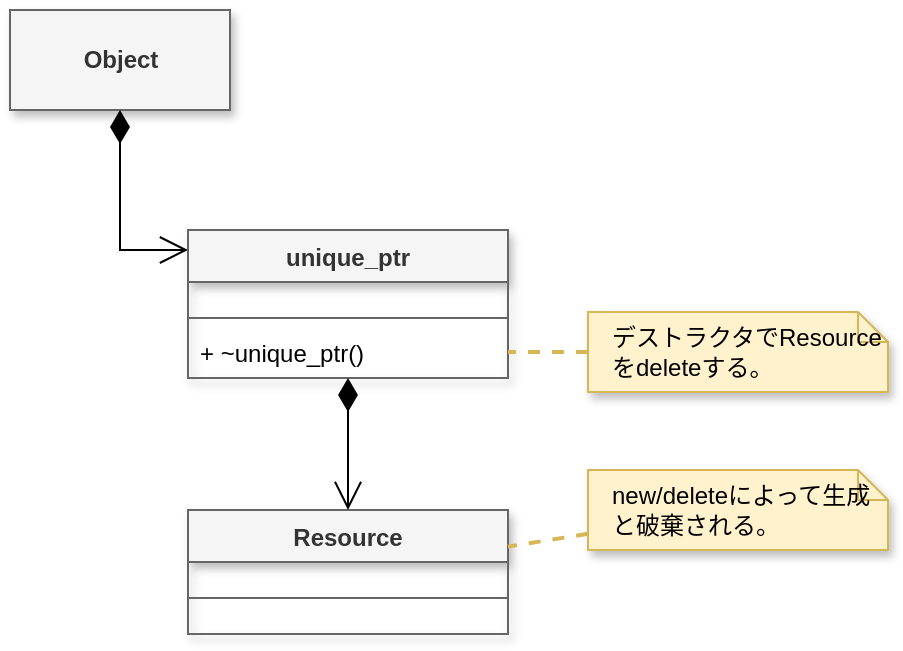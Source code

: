 <mxfile version="20.3.0" type="device" pages="2"><diagram id="ZQuvwnmQzBJbDHGBHwe2" name="ページ1"><mxGraphModel dx="970" dy="547" grid="1" gridSize="10" guides="1" tooltips="1" connect="1" arrows="1" fold="1" page="1" pageScale="1" pageWidth="827" pageHeight="1169" math="0" shadow="0"><root><mxCell id="0"/><mxCell id="1" parent="0"/><mxCell id="ETpIRYCHLrDY0sgA_MiF-39" value="Resource" style="swimlane;fontStyle=1;align=center;verticalAlign=top;childLayout=stackLayout;horizontal=1;startSize=26;horizontalStack=0;resizeParent=1;resizeParentMax=0;resizeLast=0;collapsible=1;marginBottom=0;fillColor=#f5f5f5;fontColor=#333333;strokeColor=#666666;shadow=1;" parent="1" vertex="1"><mxGeometry x="239" y="380" width="160" height="62" as="geometry"/></mxCell><mxCell id="ETpIRYCHLrDY0sgA_MiF-43" value="" style="text;strokeColor=none;fillColor=none;align=left;verticalAlign=middle;spacingTop=-1;spacingLeft=4;spacingRight=4;rotatable=0;labelPosition=right;points=[];portConstraint=eastwest;shadow=1;html=0;" parent="ETpIRYCHLrDY0sgA_MiF-39" vertex="1"><mxGeometry y="26" width="160" height="14" as="geometry"/></mxCell><mxCell id="ETpIRYCHLrDY0sgA_MiF-41" value="" style="line;strokeWidth=1;fillColor=none;align=left;verticalAlign=middle;spacingTop=-1;spacingLeft=3;spacingRight=3;rotatable=0;labelPosition=right;points=[];portConstraint=eastwest;strokeColor=inherit;" parent="ETpIRYCHLrDY0sgA_MiF-39" vertex="1"><mxGeometry y="40" width="160" height="8" as="geometry"/></mxCell><mxCell id="OZW2NMWopBwIlpdtVsmm-1" value="" style="text;strokeColor=none;fillColor=none;align=left;verticalAlign=middle;spacingTop=-1;spacingLeft=4;spacingRight=4;rotatable=0;labelPosition=right;points=[];portConstraint=eastwest;shadow=1;html=0;" vertex="1" parent="ETpIRYCHLrDY0sgA_MiF-39"><mxGeometry y="48" width="160" height="14" as="geometry"/></mxCell><mxCell id="OZW2NMWopBwIlpdtVsmm-2" value="unique_ptr" style="swimlane;fontStyle=1;align=center;verticalAlign=top;childLayout=stackLayout;horizontal=1;startSize=26;horizontalStack=0;resizeParent=1;resizeParentMax=0;resizeLast=0;collapsible=1;marginBottom=0;fillColor=#f5f5f5;fontColor=#333333;strokeColor=#666666;shadow=1;separatorColor=none;comic=0;enumerate=0;gradientColor=none;fillStyle=auto;" vertex="1" parent="1"><mxGeometry x="239" y="240" width="160" height="74" as="geometry"/></mxCell><mxCell id="OZW2NMWopBwIlpdtVsmm-3" value="" style="text;strokeColor=none;fillColor=none;align=left;verticalAlign=middle;spacingTop=-1;spacingLeft=4;spacingRight=4;rotatable=0;labelPosition=right;points=[];portConstraint=eastwest;shadow=1;html=0;" vertex="1" parent="OZW2NMWopBwIlpdtVsmm-2"><mxGeometry y="26" width="160" height="14" as="geometry"/></mxCell><mxCell id="OZW2NMWopBwIlpdtVsmm-4" value="" style="line;strokeWidth=1;fillColor=none;align=left;verticalAlign=middle;spacingTop=-1;spacingLeft=3;spacingRight=3;rotatable=0;labelPosition=right;points=[];portConstraint=eastwest;strokeColor=inherit;" vertex="1" parent="OZW2NMWopBwIlpdtVsmm-2"><mxGeometry y="40" width="160" height="8" as="geometry"/></mxCell><mxCell id="OZW2NMWopBwIlpdtVsmm-12" value="+ ~unique_ptr()" style="text;strokeColor=none;fillColor=none;align=left;verticalAlign=top;rounded=0;shadow=1;spacingLeft=4;spacingRight=4;" vertex="1" parent="OZW2NMWopBwIlpdtVsmm-2"><mxGeometry y="48" width="160" height="26" as="geometry"/></mxCell><mxCell id="OZW2NMWopBwIlpdtVsmm-6" value="" style="endArrow=open;html=1;endSize=12;startArrow=diamondThin;startSize=14;startFill=1;edgeStyle=orthogonalEdgeStyle;align=left;verticalAlign=bottom;rounded=0;" edge="1" parent="1" source="OZW2NMWopBwIlpdtVsmm-2" target="ETpIRYCHLrDY0sgA_MiF-39"><mxGeometry x="-1" y="3" relative="1" as="geometry"><mxPoint x="329" y="370" as="sourcePoint"/><mxPoint x="489" y="370" as="targetPoint"/></mxGeometry></mxCell><mxCell id="OZW2NMWopBwIlpdtVsmm-13" value="new/deleteによって生成と破棄される。" style="shape=note;size=15;align=left;spacingLeft=10;html=1;whiteSpace=wrap;shadow=1;fillColor=#fff2cc;strokeColor=#d6b656;" vertex="1" parent="1"><mxGeometry x="439" y="360" width="150" height="40" as="geometry"/></mxCell><mxCell id="OZW2NMWopBwIlpdtVsmm-14" value="" style="edgeStyle=none;endArrow=none;dashed=1;html=1;rounded=0;strokeWidth=2;fillColor=#fff2cc;strokeColor=#d6b656;" edge="1" source="OZW2NMWopBwIlpdtVsmm-13" parent="1" target="ETpIRYCHLrDY0sgA_MiF-39"><mxGeometry x="1" relative="1" as="geometry"><mxPoint x="489" y="390" as="targetPoint"/></mxGeometry></mxCell><mxCell id="Y9PxImIwpaVI0c-PGbX2-3" value="デストラクタでResourceをdeleteする。" style="shape=note;size=15;align=left;spacingLeft=10;html=1;whiteSpace=wrap;shadow=1;fillColor=#fff2cc;strokeColor=#d6b656;" vertex="1" parent="1"><mxGeometry x="439" y="281" width="150" height="40" as="geometry"/></mxCell><mxCell id="Y9PxImIwpaVI0c-PGbX2-4" value="" style="edgeStyle=none;endArrow=none;dashed=1;html=1;rounded=0;strokeWidth=2;fillColor=#fff2cc;strokeColor=#d6b656;entryX=1;entryY=0.5;entryDx=0;entryDy=0;" edge="1" source="Y9PxImIwpaVI0c-PGbX2-3" parent="1" target="OZW2NMWopBwIlpdtVsmm-12"><mxGeometry x="1" relative="1" as="geometry"><mxPoint x="589" y="307" as="targetPoint"/></mxGeometry></mxCell><mxCell id="yZ4A5FkDNESgOci31eer-1" value="Object" style="html=1;fillColor=#f5f5f5;strokeColor=#666666;fontStyle=1;shadow=1;fontColor=#333333;" vertex="1" parent="1"><mxGeometry x="150" y="130" width="110" height="50" as="geometry"/></mxCell><mxCell id="yZ4A5FkDNESgOci31eer-2" value="" style="endArrow=open;html=1;endSize=12;startArrow=diamondThin;startSize=14;startFill=1;edgeStyle=orthogonalEdgeStyle;align=left;verticalAlign=bottom;rounded=0;" edge="1" parent="1" source="yZ4A5FkDNESgOci31eer-1" target="OZW2NMWopBwIlpdtVsmm-2"><mxGeometry x="-1" y="3" relative="1" as="geometry"><mxPoint x="329" y="370" as="sourcePoint"/><mxPoint x="489" y="370" as="targetPoint"/><Array as="points"><mxPoint x="205" y="250"/></Array></mxGeometry></mxCell></root></mxGraphModel></diagram><diagram id="ku_08DzrndkoD6J5EfM9" name="ページ2"><mxGraphModel dx="1654" dy="933" grid="1" gridSize="10" guides="1" tooltips="1" connect="1" arrows="1" fold="1" page="1" pageScale="1" pageWidth="827" pageHeight="1169" math="0" shadow="0"><root><mxCell id="0"/><mxCell id="1" parent="0"/><mxCell id="s5P6tGCw6W92yFX4pJQb-1" value="Resource" style="swimlane;fontStyle=1;align=center;verticalAlign=top;childLayout=stackLayout;horizontal=1;startSize=26;horizontalStack=0;resizeParent=1;resizeParentMax=0;resizeLast=0;collapsible=1;marginBottom=0;fillColor=#f5f5f5;fontColor=#333333;strokeColor=#666666;shadow=1;" vertex="1" parent="1"><mxGeometry x="304" y="550" width="160" height="62" as="geometry"/></mxCell><mxCell id="s5P6tGCw6W92yFX4pJQb-2" value="" style="text;strokeColor=none;fillColor=none;align=left;verticalAlign=middle;spacingTop=-1;spacingLeft=4;spacingRight=4;rotatable=0;labelPosition=right;points=[];portConstraint=eastwest;shadow=1;html=0;" vertex="1" parent="s5P6tGCw6W92yFX4pJQb-1"><mxGeometry y="26" width="160" height="14" as="geometry"/></mxCell><mxCell id="s5P6tGCw6W92yFX4pJQb-3" value="" style="line;strokeWidth=1;fillColor=none;align=left;verticalAlign=middle;spacingTop=-1;spacingLeft=3;spacingRight=3;rotatable=0;labelPosition=right;points=[];portConstraint=eastwest;strokeColor=inherit;" vertex="1" parent="s5P6tGCw6W92yFX4pJQb-1"><mxGeometry y="40" width="160" height="8" as="geometry"/></mxCell><mxCell id="s5P6tGCw6W92yFX4pJQb-4" value="" style="text;strokeColor=none;fillColor=none;align=left;verticalAlign=middle;spacingTop=-1;spacingLeft=4;spacingRight=4;rotatable=0;labelPosition=right;points=[];portConstraint=eastwest;shadow=1;html=0;" vertex="1" parent="s5P6tGCw6W92yFX4pJQb-1"><mxGeometry y="48" width="160" height="14" as="geometry"/></mxCell><mxCell id="s5P6tGCw6W92yFX4pJQb-5" value="shared_ptr" style="swimlane;fontStyle=1;align=center;verticalAlign=top;childLayout=stackLayout;horizontal=1;startSize=26;horizontalStack=0;resizeParent=1;resizeParentMax=0;resizeLast=0;collapsible=1;marginBottom=0;fillColor=#f5f5f5;fontColor=#333333;strokeColor=#666666;shadow=1;" vertex="1" parent="1"><mxGeometry x="104" y="210" width="160" height="74" as="geometry"/></mxCell><mxCell id="s5P6tGCw6W92yFX4pJQb-6" value="" style="text;strokeColor=none;fillColor=none;align=left;verticalAlign=middle;spacingTop=-1;spacingLeft=4;spacingRight=4;rotatable=0;labelPosition=right;points=[];portConstraint=eastwest;shadow=1;html=0;" vertex="1" parent="s5P6tGCw6W92yFX4pJQb-5"><mxGeometry y="26" width="160" height="14" as="geometry"/></mxCell><mxCell id="s5P6tGCw6W92yFX4pJQb-7" value="" style="line;strokeWidth=1;fillColor=none;align=left;verticalAlign=middle;spacingTop=-1;spacingLeft=3;spacingRight=3;rotatable=0;labelPosition=right;points=[];portConstraint=eastwest;strokeColor=inherit;" vertex="1" parent="s5P6tGCw6W92yFX4pJQb-5"><mxGeometry y="40" width="160" height="8" as="geometry"/></mxCell><mxCell id="s5P6tGCw6W92yFX4pJQb-8" value="+ ~shared_ptr()" style="text;strokeColor=none;fillColor=none;align=left;verticalAlign=top;rounded=0;shadow=1;spacingLeft=4;spacingRight=4;" vertex="1" parent="s5P6tGCw6W92yFX4pJQb-5"><mxGeometry y="48" width="160" height="26" as="geometry"/></mxCell><mxCell id="s5P6tGCw6W92yFX4pJQb-9" value="" style="endArrow=open;html=1;endSize=12;startArrow=diamondThin;startSize=14;startFill=1;edgeStyle=orthogonalEdgeStyle;align=left;verticalAlign=bottom;rounded=0;" edge="1" parent="1" source="s5P6tGCw6W92yFX4pJQb-10" target="s5P6tGCw6W92yFX4pJQb-1"><mxGeometry x="-1" y="3" relative="1" as="geometry"><mxPoint x="284" y="490" as="sourcePoint"/><mxPoint x="544" y="510" as="targetPoint"/></mxGeometry></mxCell><mxCell id="s5P6tGCw6W92yFX4pJQb-10" value="shared_storage" style="swimlane;fontStyle=1;align=center;verticalAlign=top;childLayout=stackLayout;horizontal=1;startSize=26;horizontalStack=0;resizeParent=1;resizeParentMax=0;resizeLast=0;collapsible=1;marginBottom=0;fillColor=#f5f5f5;fontColor=#333333;strokeColor=#666666;shadow=1;" vertex="1" parent="1"><mxGeometry x="304" y="390" width="160" height="74" as="geometry"/></mxCell><mxCell id="s5P6tGCw6W92yFX4pJQb-11" value="" style="text;strokeColor=none;fillColor=none;align=left;verticalAlign=middle;spacingTop=-1;spacingLeft=4;spacingRight=4;rotatable=0;labelPosition=right;points=[];portConstraint=eastwest;shadow=1;html=0;" vertex="1" parent="s5P6tGCw6W92yFX4pJQb-10"><mxGeometry y="26" width="160" height="14" as="geometry"/></mxCell><mxCell id="s5P6tGCw6W92yFX4pJQb-12" value="" style="line;strokeWidth=1;fillColor=none;align=left;verticalAlign=middle;spacingTop=-1;spacingLeft=3;spacingRight=3;rotatable=0;labelPosition=right;points=[];portConstraint=eastwest;strokeColor=inherit;" vertex="1" parent="s5P6tGCw6W92yFX4pJQb-10"><mxGeometry y="40" width="160" height="8" as="geometry"/></mxCell><mxCell id="s5P6tGCw6W92yFX4pJQb-13" value="+ ~shared_ptr()" style="text;strokeColor=none;fillColor=none;align=left;verticalAlign=top;rounded=0;shadow=1;spacingLeft=4;spacingRight=4;" vertex="1" parent="s5P6tGCw6W92yFX4pJQb-10"><mxGeometry y="48" width="160" height="26" as="geometry"/></mxCell><mxCell id="s5P6tGCw6W92yFX4pJQb-14" value="shared_ptr" style="swimlane;fontStyle=1;align=center;verticalAlign=top;childLayout=stackLayout;horizontal=1;startSize=26;horizontalStack=0;resizeParent=1;resizeParentMax=0;resizeLast=0;collapsible=1;marginBottom=0;fillColor=#f5f5f5;fontColor=#333333;strokeColor=#666666;shadow=1;" vertex="1" parent="1"><mxGeometry x="304" y="210" width="160" height="74" as="geometry"/></mxCell><mxCell id="s5P6tGCw6W92yFX4pJQb-15" value="" style="text;strokeColor=none;fillColor=none;align=left;verticalAlign=middle;spacingTop=-1;spacingLeft=4;spacingRight=4;rotatable=0;labelPosition=right;points=[];portConstraint=eastwest;shadow=1;html=0;" vertex="1" parent="s5P6tGCw6W92yFX4pJQb-14"><mxGeometry y="26" width="160" height="14" as="geometry"/></mxCell><mxCell id="s5P6tGCw6W92yFX4pJQb-16" value="" style="line;strokeWidth=1;fillColor=none;align=left;verticalAlign=middle;spacingTop=-1;spacingLeft=3;spacingRight=3;rotatable=0;labelPosition=right;points=[];portConstraint=eastwest;strokeColor=inherit;" vertex="1" parent="s5P6tGCw6W92yFX4pJQb-14"><mxGeometry y="40" width="160" height="8" as="geometry"/></mxCell><mxCell id="s5P6tGCw6W92yFX4pJQb-17" value="+ ~shared_ptr()" style="text;strokeColor=none;fillColor=none;align=left;verticalAlign=top;rounded=0;shadow=1;spacingLeft=4;spacingRight=4;" vertex="1" parent="s5P6tGCw6W92yFX4pJQb-14"><mxGeometry y="48" width="160" height="26" as="geometry"/></mxCell><mxCell id="s5P6tGCw6W92yFX4pJQb-18" value="shared_ptr" style="swimlane;fontStyle=1;align=center;verticalAlign=top;childLayout=stackLayout;horizontal=1;startSize=26;horizontalStack=0;resizeParent=1;resizeParentMax=0;resizeLast=0;collapsible=1;marginBottom=0;fillColor=#f5f5f5;fontColor=#333333;strokeColor=#666666;shadow=1;" vertex="1" parent="1"><mxGeometry x="504" y="210" width="160" height="74" as="geometry"/></mxCell><mxCell id="s5P6tGCw6W92yFX4pJQb-19" value="" style="text;strokeColor=none;fillColor=none;align=left;verticalAlign=middle;spacingTop=-1;spacingLeft=4;spacingRight=4;rotatable=0;labelPosition=right;points=[];portConstraint=eastwest;shadow=1;html=0;" vertex="1" parent="s5P6tGCw6W92yFX4pJQb-18"><mxGeometry y="26" width="160" height="14" as="geometry"/></mxCell><mxCell id="s5P6tGCw6W92yFX4pJQb-20" value="" style="line;strokeWidth=1;fillColor=none;align=left;verticalAlign=middle;spacingTop=-1;spacingLeft=3;spacingRight=3;rotatable=0;labelPosition=right;points=[];portConstraint=eastwest;strokeColor=inherit;" vertex="1" parent="s5P6tGCw6W92yFX4pJQb-18"><mxGeometry y="40" width="160" height="8" as="geometry"/></mxCell><mxCell id="s5P6tGCw6W92yFX4pJQb-21" value="+ ~shared_ptr()" style="text;strokeColor=none;fillColor=none;align=left;verticalAlign=top;rounded=0;shadow=1;spacingLeft=4;spacingRight=4;" vertex="1" parent="s5P6tGCw6W92yFX4pJQb-18"><mxGeometry y="48" width="160" height="26" as="geometry"/></mxCell><mxCell id="s5P6tGCw6W92yFX4pJQb-22" value="..." style="text;html=1;align=center;verticalAlign=middle;resizable=0;points=[];autosize=1;strokeColor=none;fillColor=none;fontStyle=1;fontSize=18;" vertex="1" parent="1"><mxGeometry x="684" y="250" width="40" height="40" as="geometry"/></mxCell><mxCell id="q1yZgJx9x_hcwJyX1CxT-1" value="" style="endArrow=open;html=1;endSize=12;startArrow=diamondThin;startSize=14;startFill=0;align=left;verticalAlign=bottom;rounded=0;" edge="1" parent="1" source="s5P6tGCw6W92yFX4pJQb-5" target="s5P6tGCw6W92yFX4pJQb-10"><mxGeometry x="-1" y="3" relative="1" as="geometry"><mxPoint x="330" y="310" as="sourcePoint"/><mxPoint x="490" y="310" as="targetPoint"/></mxGeometry></mxCell><mxCell id="q1yZgJx9x_hcwJyX1CxT-2" value="" style="endArrow=open;html=1;endSize=12;startArrow=diamondThin;startSize=14;startFill=0;align=left;verticalAlign=bottom;rounded=0;" edge="1" parent="1" source="s5P6tGCw6W92yFX4pJQb-14" target="s5P6tGCw6W92yFX4pJQb-10"><mxGeometry x="-1" y="3" relative="1" as="geometry"><mxPoint x="330" y="310" as="sourcePoint"/><mxPoint x="490" y="310" as="targetPoint"/></mxGeometry></mxCell><mxCell id="q1yZgJx9x_hcwJyX1CxT-3" value="" style="endArrow=open;html=1;endSize=12;startArrow=diamondThin;startSize=14;startFill=0;align=left;verticalAlign=bottom;rounded=0;" edge="1" parent="1" source="s5P6tGCw6W92yFX4pJQb-18" target="s5P6tGCw6W92yFX4pJQb-10"><mxGeometry x="-1" y="3" relative="1" as="geometry"><mxPoint x="330" y="310" as="sourcePoint"/><mxPoint x="490" y="310" as="targetPoint"/></mxGeometry></mxCell><mxCell id="Ci_dX10VMqVCGc1B44Mb-1" value="Object" style="html=1;fillColor=#f5f5f5;strokeColor=#666666;fontStyle=1;shadow=1;fontColor=#333333;" vertex="1" parent="1"><mxGeometry x="129" y="90" width="110" height="50" as="geometry"/></mxCell><mxCell id="Ci_dX10VMqVCGc1B44Mb-2" value="" style="endArrow=open;html=1;endSize=12;startArrow=diamondThin;startSize=14;startFill=1;edgeStyle=orthogonalEdgeStyle;align=left;verticalAlign=bottom;rounded=0;" edge="1" parent="1" source="Ci_dX10VMqVCGc1B44Mb-1" target="s5P6tGCw6W92yFX4pJQb-5"><mxGeometry x="-1" y="3" relative="1" as="geometry"><mxPoint x="329" y="370" as="sourcePoint"/><mxPoint x="239" y="250" as="targetPoint"/><Array as="points"/></mxGeometry></mxCell><mxCell id="Ci_dX10VMqVCGc1B44Mb-3" value="Object" style="html=1;fillColor=#f5f5f5;strokeColor=#666666;fontStyle=1;shadow=1;fontColor=#333333;" vertex="1" parent="1"><mxGeometry x="329" y="90" width="110" height="50" as="geometry"/></mxCell><mxCell id="Ci_dX10VMqVCGc1B44Mb-4" value="" style="endArrow=open;html=1;endSize=12;startArrow=diamondThin;startSize=14;startFill=1;edgeStyle=orthogonalEdgeStyle;align=left;verticalAlign=bottom;rounded=0;" edge="1" source="Ci_dX10VMqVCGc1B44Mb-3" parent="1"><mxGeometry x="-1" y="3" relative="1" as="geometry"><mxPoint x="529" y="370" as="sourcePoint"/><mxPoint x="384" y="210" as="targetPoint"/><Array as="points"/></mxGeometry></mxCell><mxCell id="Ci_dX10VMqVCGc1B44Mb-5" value="Object" style="html=1;fillColor=#f5f5f5;strokeColor=#666666;fontStyle=1;shadow=1;fontColor=#333333;" vertex="1" parent="1"><mxGeometry x="529" y="90" width="110" height="50" as="geometry"/></mxCell><mxCell id="Ci_dX10VMqVCGc1B44Mb-6" value="" style="endArrow=open;html=1;endSize=12;startArrow=diamondThin;startSize=14;startFill=1;edgeStyle=orthogonalEdgeStyle;align=left;verticalAlign=bottom;rounded=0;" edge="1" source="Ci_dX10VMqVCGc1B44Mb-5" parent="1"><mxGeometry x="-1" y="3" relative="1" as="geometry"><mxPoint x="729" y="370" as="sourcePoint"/><mxPoint x="584" y="210" as="targetPoint"/><Array as="points"/></mxGeometry></mxCell></root></mxGraphModel></diagram></mxfile>